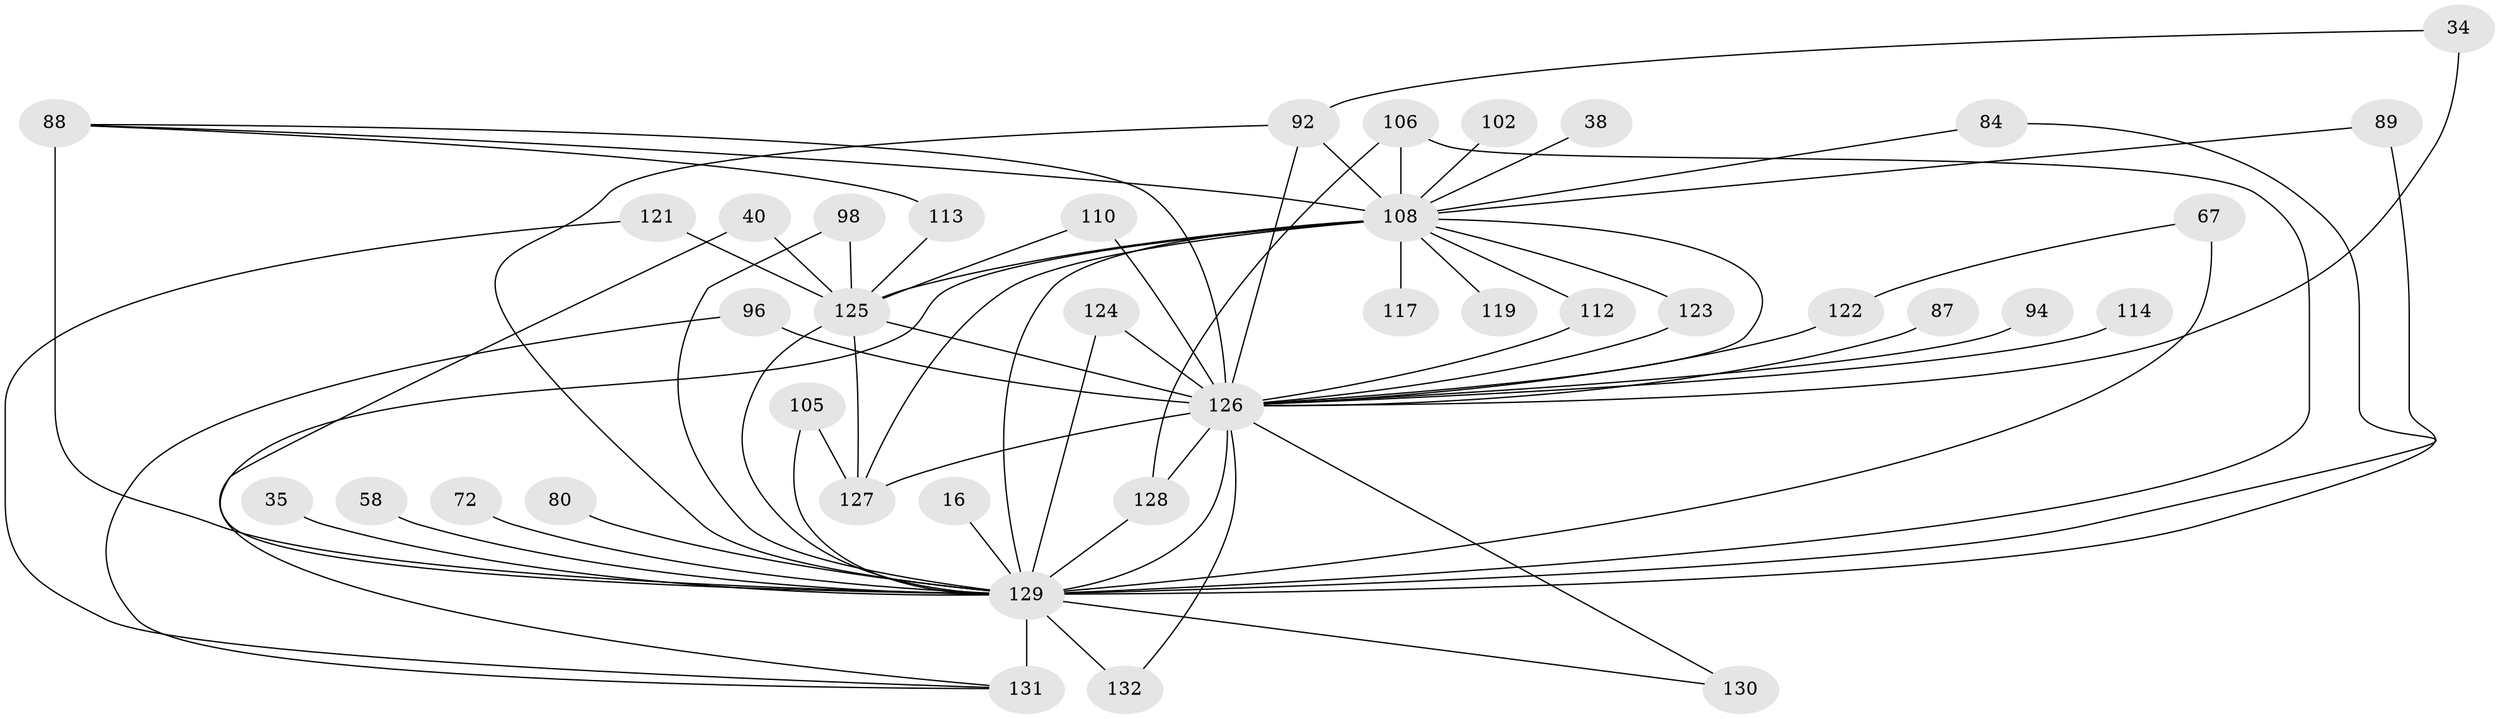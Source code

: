 // original degree distribution, {12: 0.015151515151515152, 27: 0.015151515151515152, 21: 0.007575757575757576, 19: 0.007575757575757576, 15: 0.007575757575757576, 23: 0.015151515151515152, 28: 0.007575757575757576, 18: 0.007575757575757576, 5: 0.06060606060606061, 6: 0.022727272727272728, 3: 0.2196969696969697, 2: 0.5075757575757576, 7: 0.022727272727272728, 4: 0.06818181818181818, 9: 0.007575757575757576, 8: 0.007575757575757576}
// Generated by graph-tools (version 1.1) at 2025/48/03/04/25 21:48:17]
// undirected, 39 vertices, 67 edges
graph export_dot {
graph [start="1"]
  node [color=gray90,style=filled];
  16;
  34 [super="+18"];
  35;
  38;
  40;
  58;
  67 [super="+54"];
  72;
  80 [super="+15"];
  84;
  87;
  88 [super="+76+43"];
  89 [super="+66"];
  92 [super="+48"];
  94;
  96;
  98 [super="+82"];
  102;
  105;
  106 [super="+101"];
  108 [super="+74+65+71+7"];
  110;
  112 [super="+36"];
  113 [super="+100"];
  114;
  117;
  119;
  121;
  122;
  123;
  124;
  125 [super="+118+5"];
  126 [super="+83+70+49+6"];
  127 [super="+13+99+109"];
  128 [super="+61+78+86+23+97"];
  129 [super="+53+57+115+103+116+111+10"];
  130;
  131 [super="+120+85+77+29"];
  132 [super="+104"];
  16 -- 129 [weight=2];
  34 -- 92;
  34 -- 126 [weight=3];
  35 -- 129 [weight=2];
  38 -- 108 [weight=2];
  40 -- 129;
  40 -- 125;
  58 -- 129;
  67 -- 122;
  67 -- 129 [weight=4];
  72 -- 129 [weight=2];
  80 -- 129 [weight=3];
  84 -- 108;
  84 -- 129;
  87 -- 126 [weight=2];
  88 -- 113;
  88 -- 126 [weight=2];
  88 -- 129 [weight=5];
  88 -- 108;
  89 -- 129 [weight=3];
  89 -- 108 [weight=2];
  92 -- 108 [weight=3];
  92 -- 129;
  92 -- 126;
  94 -- 126 [weight=2];
  96 -- 126;
  96 -- 131;
  98 -- 125;
  98 -- 129 [weight=2];
  102 -- 108 [weight=2];
  105 -- 127;
  105 -- 129;
  106 -- 108 [weight=3];
  106 -- 128;
  106 -- 129;
  108 -- 126 [weight=10];
  108 -- 127 [weight=6];
  108 -- 129 [weight=14];
  108 -- 131 [weight=2];
  108 -- 112;
  108 -- 117;
  108 -- 119 [weight=2];
  108 -- 123;
  108 -- 125 [weight=6];
  110 -- 126;
  110 -- 125;
  112 -- 126;
  113 -- 125 [weight=2];
  114 -- 126 [weight=2];
  121 -- 131;
  121 -- 125;
  122 -- 126;
  123 -- 126;
  124 -- 126;
  124 -- 129;
  125 -- 129 [weight=15];
  125 -- 126 [weight=7];
  125 -- 127;
  126 -- 129 [weight=20];
  126 -- 128 [weight=3];
  126 -- 130;
  126 -- 132;
  126 -- 127 [weight=2];
  128 -- 129 [weight=5];
  129 -- 130;
  129 -- 131 [weight=7];
  129 -- 132 [weight=2];
}
